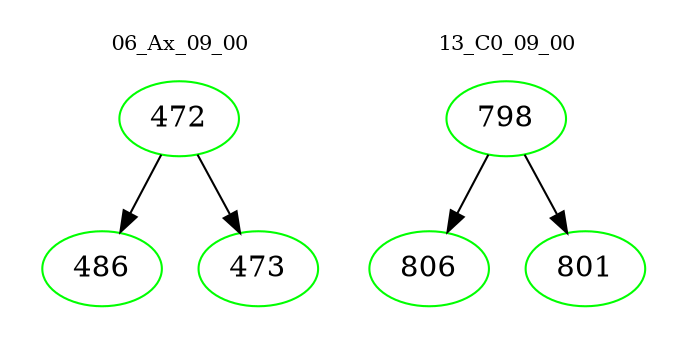 digraph{
subgraph cluster_0 {
color = white
label = "06_Ax_09_00";
fontsize=10;
T0_472 [label="472", color="green"]
T0_472 -> T0_486 [color="black"]
T0_486 [label="486", color="green"]
T0_472 -> T0_473 [color="black"]
T0_473 [label="473", color="green"]
}
subgraph cluster_1 {
color = white
label = "13_C0_09_00";
fontsize=10;
T1_798 [label="798", color="green"]
T1_798 -> T1_806 [color="black"]
T1_806 [label="806", color="green"]
T1_798 -> T1_801 [color="black"]
T1_801 [label="801", color="green"]
}
}
